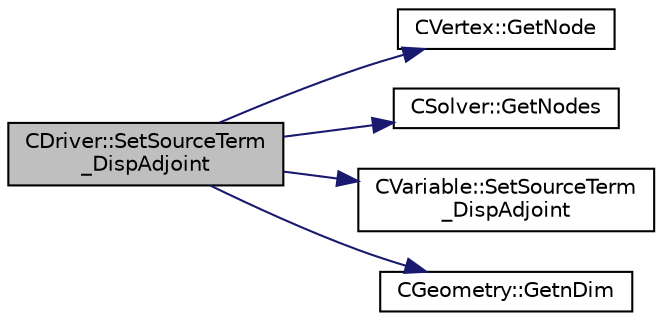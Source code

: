 digraph "CDriver::SetSourceTerm_DispAdjoint"
{
  edge [fontname="Helvetica",fontsize="10",labelfontname="Helvetica",labelfontsize="10"];
  node [fontname="Helvetica",fontsize="10",shape=record];
  rankdir="LR";
  Node1896 [label="CDriver::SetSourceTerm\l_DispAdjoint",height=0.2,width=0.4,color="black", fillcolor="grey75", style="filled", fontcolor="black"];
  Node1896 -> Node1897 [color="midnightblue",fontsize="10",style="solid",fontname="Helvetica"];
  Node1897 [label="CVertex::GetNode",height=0.2,width=0.4,color="black", fillcolor="white", style="filled",URL="$class_c_vertex.html#a95c513bf927464157ed96b6c79779a1f",tooltip="Get the node of the vertex. "];
  Node1896 -> Node1898 [color="midnightblue",fontsize="10",style="solid",fontname="Helvetica"];
  Node1898 [label="CSolver::GetNodes",height=0.2,width=0.4,color="black", fillcolor="white", style="filled",URL="$class_c_solver.html#af3198e52a2ea377bb765647b5e697197",tooltip="Allow outside access to the nodes of the solver, containing conservatives, primitives, etc. "];
  Node1896 -> Node1899 [color="midnightblue",fontsize="10",style="solid",fontname="Helvetica"];
  Node1899 [label="CVariable::SetSourceTerm\l_DispAdjoint",height=0.2,width=0.4,color="black", fillcolor="white", style="filled",URL="$class_c_variable.html#a8d12e8dc6a4cd3fed90e868f76325276",tooltip="Set the source term applied into the displacement adjoint coming from external solvers. "];
  Node1896 -> Node1900 [color="midnightblue",fontsize="10",style="solid",fontname="Helvetica"];
  Node1900 [label="CGeometry::GetnDim",height=0.2,width=0.4,color="black", fillcolor="white", style="filled",URL="$class_c_geometry.html#a2af01006c0c4f74ba089582f1a3587fe",tooltip="Get number of coordinates. "];
}
